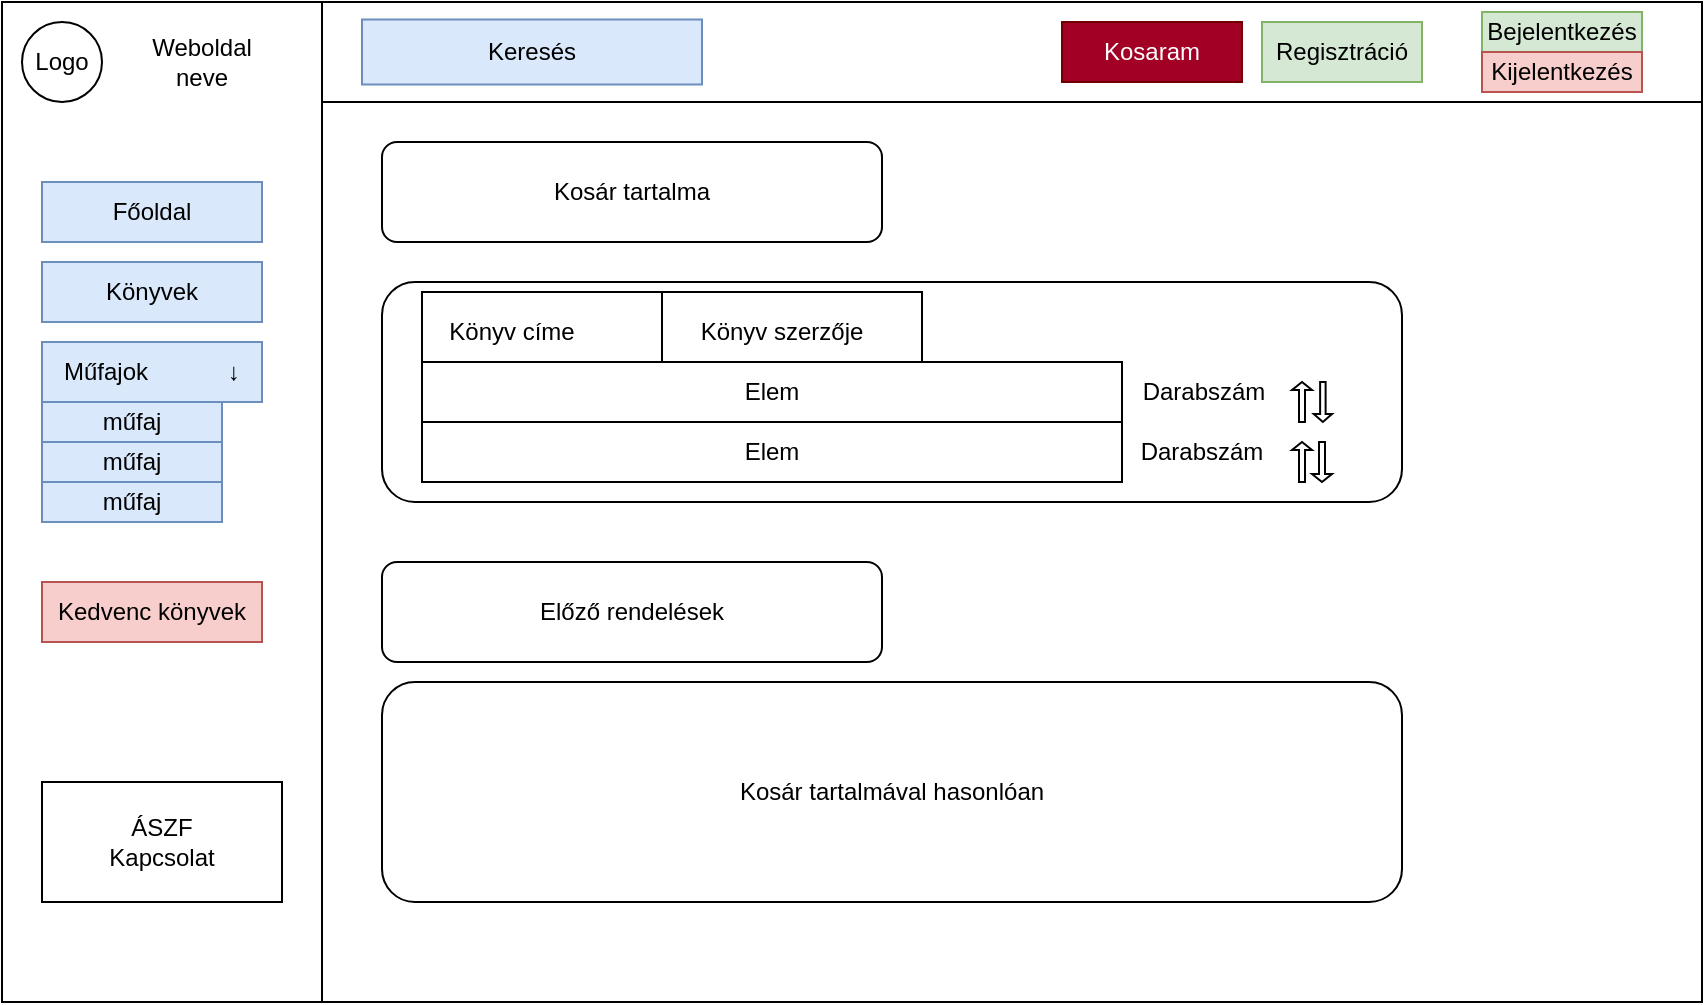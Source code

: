 <mxfile version="21.0.2" type="device"><diagram name="Page-1" id="gPzf0XgJ_BYSc8HyBmwQ"><mxGraphModel dx="1009" dy="550" grid="1" gridSize="10" guides="1" tooltips="1" connect="1" arrows="1" fold="1" page="1" pageScale="1" pageWidth="850" pageHeight="1100" math="0" shadow="0"><root><mxCell id="0"/><mxCell id="1" parent="0"/><mxCell id="kd2pAxx7efKfJdvjLM4A-1" value="" style="rounded=0;whiteSpace=wrap;html=1;" parent="1" vertex="1"><mxGeometry width="850" height="500" as="geometry"/></mxCell><mxCell id="P-01DVUEFbnEA1D5SC0--5" value="" style="rounded=1;whiteSpace=wrap;html=1;" vertex="1" parent="1"><mxGeometry x="190" y="140" width="510" height="110" as="geometry"/></mxCell><mxCell id="P-01DVUEFbnEA1D5SC0--17" value="" style="rounded=0;whiteSpace=wrap;html=1;" vertex="1" parent="1"><mxGeometry x="210" y="145" width="250" height="35" as="geometry"/></mxCell><mxCell id="kd2pAxx7efKfJdvjLM4A-2" value="" style="rounded=0;whiteSpace=wrap;html=1;" parent="1" vertex="1"><mxGeometry width="160" height="500" as="geometry"/></mxCell><mxCell id="kd2pAxx7efKfJdvjLM4A-3" value="" style="rounded=0;whiteSpace=wrap;html=1;" parent="1" vertex="1"><mxGeometry x="160" width="690" height="50" as="geometry"/></mxCell><mxCell id="kd2pAxx7efKfJdvjLM4A-4" value="Logo" style="ellipse;whiteSpace=wrap;html=1;" parent="1" vertex="1"><mxGeometry x="10" y="10" width="40" height="40" as="geometry"/></mxCell><mxCell id="kd2pAxx7efKfJdvjLM4A-6" value="Weboldal neve" style="text;html=1;strokeColor=none;fillColor=none;align=center;verticalAlign=middle;whiteSpace=wrap;rounded=0;" parent="1" vertex="1"><mxGeometry x="60" y="15" width="80" height="30" as="geometry"/></mxCell><mxCell id="kd2pAxx7efKfJdvjLM4A-7" value="Főoldal" style="text;html=1;strokeColor=#6c8ebf;fillColor=#dae8fc;align=center;verticalAlign=middle;whiteSpace=wrap;rounded=0;" parent="1" vertex="1"><mxGeometry x="20" y="90" width="110" height="30" as="geometry"/></mxCell><mxCell id="kd2pAxx7efKfJdvjLM4A-8" value="Könyvek" style="text;html=1;strokeColor=#6c8ebf;fillColor=#dae8fc;align=center;verticalAlign=middle;whiteSpace=wrap;rounded=0;" parent="1" vertex="1"><mxGeometry x="20" y="130" width="110" height="30" as="geometry"/></mxCell><mxCell id="kd2pAxx7efKfJdvjLM4A-9" value="Műfajok&amp;nbsp; &amp;nbsp; &amp;nbsp; &amp;nbsp; &amp;nbsp; &amp;nbsp;&amp;nbsp;↓" style="text;html=1;strokeColor=#6c8ebf;fillColor=#dae8fc;align=center;verticalAlign=middle;whiteSpace=wrap;rounded=0;" parent="1" vertex="1"><mxGeometry x="20" y="170" width="110" height="30" as="geometry"/></mxCell><mxCell id="kd2pAxx7efKfJdvjLM4A-10" value="Kedvenc könyvek" style="rounded=0;whiteSpace=wrap;html=1;fillColor=#f8cecc;strokeColor=#b85450;" parent="1" vertex="1"><mxGeometry x="20" y="290" width="110" height="30" as="geometry"/></mxCell><mxCell id="kd2pAxx7efKfJdvjLM4A-13" value="Regisztráció" style="text;html=1;strokeColor=#82b366;fillColor=#d5e8d4;align=center;verticalAlign=middle;whiteSpace=wrap;rounded=0;" parent="1" vertex="1"><mxGeometry x="630" y="10" width="80" height="30" as="geometry"/></mxCell><mxCell id="kd2pAxx7efKfJdvjLM4A-14" value="Bejelentkezés" style="text;html=1;strokeColor=#82b366;fillColor=#d5e8d4;align=center;verticalAlign=middle;whiteSpace=wrap;rounded=0;" parent="1" vertex="1"><mxGeometry x="740" y="5" width="80" height="20" as="geometry"/></mxCell><mxCell id="kd2pAxx7efKfJdvjLM4A-15" value="Kijelentkezés" style="text;html=1;strokeColor=#b85450;fillColor=#f8cecc;align=center;verticalAlign=middle;whiteSpace=wrap;rounded=0;" parent="1" vertex="1"><mxGeometry x="740" y="25" width="80" height="20" as="geometry"/></mxCell><mxCell id="kd2pAxx7efKfJdvjLM4A-16" value="ÁSZF&lt;br&gt;Kapcsolat" style="rounded=0;whiteSpace=wrap;html=1;" parent="1" vertex="1"><mxGeometry x="20" y="390" width="120" height="60" as="geometry"/></mxCell><mxCell id="kd2pAxx7efKfJdvjLM4A-17" value="Keresés" style="rounded=0;whiteSpace=wrap;html=1;fillColor=#dae8fc;strokeColor=#6c8ebf;" parent="1" vertex="1"><mxGeometry x="180" y="8.75" width="170" height="32.5" as="geometry"/></mxCell><mxCell id="kd2pAxx7efKfJdvjLM4A-86" value="Kosaram" style="rounded=0;whiteSpace=wrap;html=1;fillColor=#a20025;strokeColor=#6F0000;fontColor=#ffffff;" parent="1" vertex="1"><mxGeometry x="530" y="10" width="90" height="30" as="geometry"/></mxCell><mxCell id="kd2pAxx7efKfJdvjLM4A-87" value="műfaj" style="rounded=0;whiteSpace=wrap;html=1;fillColor=#dae8fc;strokeColor=#6c8ebf;" parent="1" vertex="1"><mxGeometry x="20" y="200" width="90" height="20" as="geometry"/></mxCell><mxCell id="kd2pAxx7efKfJdvjLM4A-88" value="műfaj" style="rounded=0;whiteSpace=wrap;html=1;fillColor=#dae8fc;strokeColor=#6c8ebf;" parent="1" vertex="1"><mxGeometry x="20" y="220" width="90" height="20" as="geometry"/></mxCell><mxCell id="kd2pAxx7efKfJdvjLM4A-89" value="műfaj" style="rounded=0;whiteSpace=wrap;html=1;fillColor=#dae8fc;strokeColor=#6c8ebf;" parent="1" vertex="1"><mxGeometry x="20" y="240" width="90" height="20" as="geometry"/></mxCell><mxCell id="P-01DVUEFbnEA1D5SC0--1" value="Előző rendelések" style="rounded=1;whiteSpace=wrap;html=1;" vertex="1" parent="1"><mxGeometry x="190" y="280" width="250" height="50" as="geometry"/></mxCell><mxCell id="P-01DVUEFbnEA1D5SC0--3" value="Kosár tartalma" style="rounded=1;whiteSpace=wrap;html=1;" vertex="1" parent="1"><mxGeometry x="190" y="70" width="250" height="50" as="geometry"/></mxCell><mxCell id="P-01DVUEFbnEA1D5SC0--6" value="Könyv címe" style="text;html=1;strokeColor=none;fillColor=none;align=center;verticalAlign=middle;whiteSpace=wrap;rounded=0;" vertex="1" parent="1"><mxGeometry x="210" y="150" width="90" height="30" as="geometry"/></mxCell><mxCell id="P-01DVUEFbnEA1D5SC0--14" value="" style="group" vertex="1" connectable="0" parent="1"><mxGeometry x="640" y="170" width="20" height="40" as="geometry"/></mxCell><mxCell id="P-01DVUEFbnEA1D5SC0--12" value="" style="shape=singleArrow;direction=north;whiteSpace=wrap;html=1;" vertex="1" parent="P-01DVUEFbnEA1D5SC0--14"><mxGeometry x="5" y="20" width="10" height="20" as="geometry"/></mxCell><mxCell id="P-01DVUEFbnEA1D5SC0--18" value="" style="rounded=0;whiteSpace=wrap;html=1;" vertex="1" parent="1"><mxGeometry x="330" y="145" width="130" height="35" as="geometry"/></mxCell><mxCell id="P-01DVUEFbnEA1D5SC0--7" value="Könyv szerzője" style="text;html=1;strokeColor=none;fillColor=none;align=center;verticalAlign=middle;whiteSpace=wrap;rounded=0;" vertex="1" parent="1"><mxGeometry x="340" y="150" width="100" height="30" as="geometry"/></mxCell><mxCell id="P-01DVUEFbnEA1D5SC0--19" value="&lt;br&gt;&lt;br&gt;Elem" style="rounded=0;whiteSpace=wrap;html=1;" vertex="1" parent="1"><mxGeometry x="210" y="180" width="350" height="60" as="geometry"/></mxCell><mxCell id="P-01DVUEFbnEA1D5SC0--21" value="" style="group" vertex="1" connectable="0" parent="1"><mxGeometry x="560" y="180" width="105" height="30" as="geometry"/></mxCell><mxCell id="P-01DVUEFbnEA1D5SC0--9" value="Darabszám" style="text;html=1;strokeColor=none;fillColor=none;align=center;verticalAlign=middle;whiteSpace=wrap;rounded=0;" vertex="1" parent="P-01DVUEFbnEA1D5SC0--21"><mxGeometry width="82.174" height="30" as="geometry"/></mxCell><mxCell id="P-01DVUEFbnEA1D5SC0--13" value="" style="shape=singleArrow;direction=south;whiteSpace=wrap;html=1;" vertex="1" parent="P-01DVUEFbnEA1D5SC0--21"><mxGeometry x="95.87" y="10" width="9.13" height="20" as="geometry"/></mxCell><mxCell id="P-01DVUEFbnEA1D5SC0--22" value="Darabszám" style="text;html=1;strokeColor=none;fillColor=none;align=center;verticalAlign=middle;whiteSpace=wrap;rounded=0;" vertex="1" parent="1"><mxGeometry x="550" y="210" width="100" height="30" as="geometry"/></mxCell><mxCell id="P-01DVUEFbnEA1D5SC0--23" value="" style="shape=singleArrow;direction=south;whiteSpace=wrap;html=1;" vertex="1" parent="1"><mxGeometry x="655" y="220" width="10" height="20" as="geometry"/></mxCell><mxCell id="P-01DVUEFbnEA1D5SC0--25" value="" style="shape=singleArrow;direction=north;whiteSpace=wrap;html=1;" vertex="1" parent="1"><mxGeometry x="645" y="220" width="10" height="20" as="geometry"/></mxCell><mxCell id="P-01DVUEFbnEA1D5SC0--26" value="Elem" style="rounded=0;whiteSpace=wrap;html=1;" vertex="1" parent="1"><mxGeometry x="210" y="180" width="350" height="30" as="geometry"/></mxCell><mxCell id="P-01DVUEFbnEA1D5SC0--29" value="Kosár tartalmával hasonlóan" style="rounded=1;whiteSpace=wrap;html=1;" vertex="1" parent="1"><mxGeometry x="190" y="340" width="510" height="110" as="geometry"/></mxCell></root></mxGraphModel></diagram></mxfile>